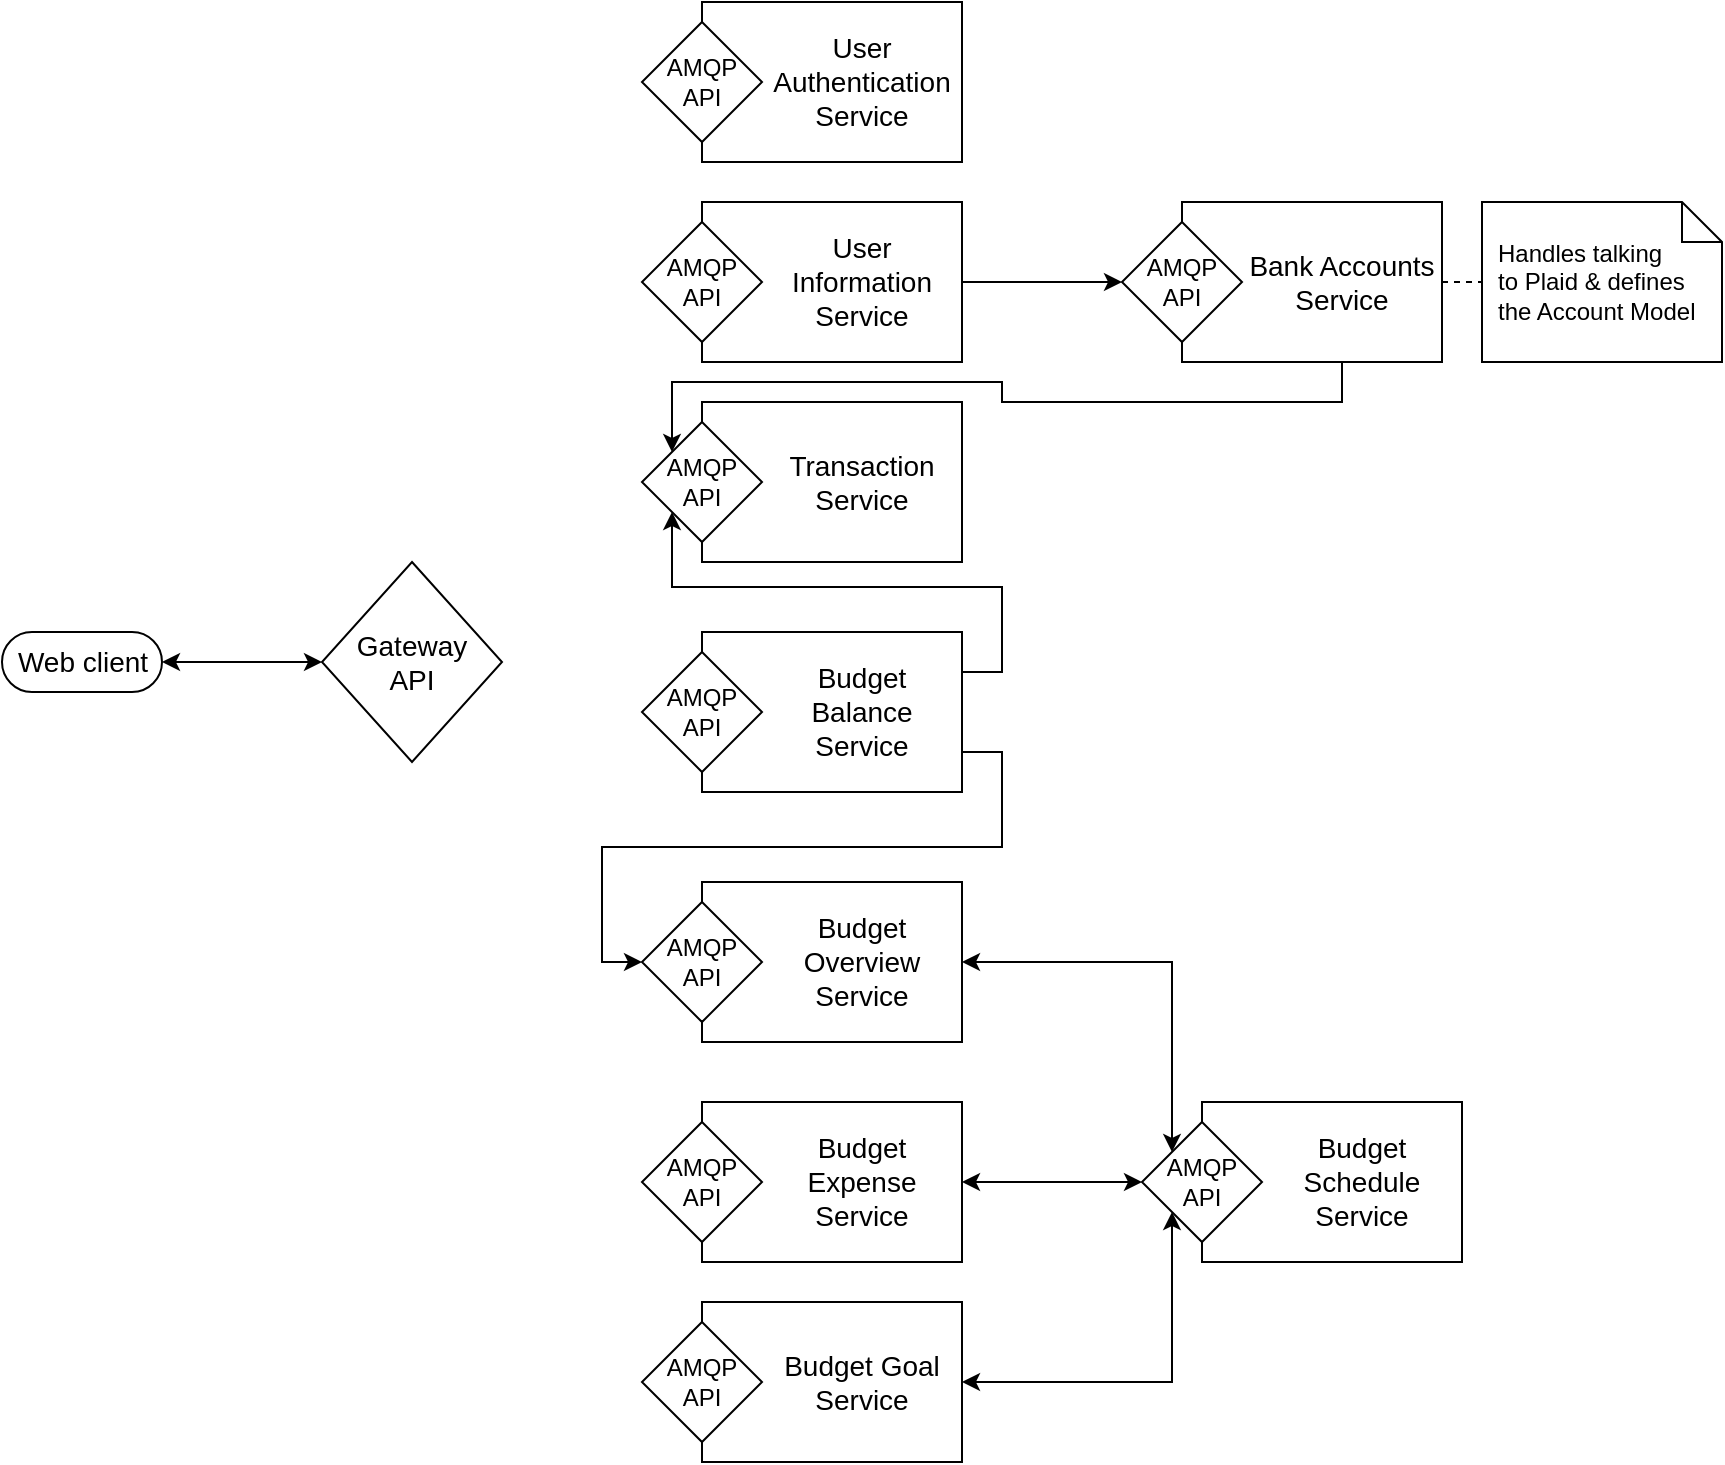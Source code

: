<mxfile version="14.1.9" type="github">
  <diagram name="Page-1" id="9f46799a-70d6-7492-0946-bef42562c5a5">
    <mxGraphModel dx="942" dy="672" grid="1" gridSize="10" guides="1" tooltips="1" connect="1" arrows="1" fold="1" page="1" pageScale="1" pageWidth="1100" pageHeight="850" background="#ffffff" math="0" shadow="0">
      <root>
        <mxCell id="0" />
        <mxCell id="1" parent="0" />
        <mxCell id="WWAp1A02eeEXavUCdxNv-16" value="" style="edgeStyle=orthogonalEdgeStyle;rounded=0;orthogonalLoop=1;jettySize=auto;html=1;startArrow=classic;startFill=1;" parent="1" source="WWAp1A02eeEXavUCdxNv-14" target="WWAp1A02eeEXavUCdxNv-15" edge="1">
          <mxGeometry relative="1" as="geometry" />
        </mxCell>
        <mxCell id="WWAp1A02eeEXavUCdxNv-14" value="&lt;div style=&quot;font-size: 14px;&quot;&gt;Web client&lt;/div&gt;" style="html=1;dashed=0;whitespace=wrap;shape=mxgraph.dfd.start;fontSize=14;" parent="1" vertex="1">
          <mxGeometry x="50" y="345" width="80" height="30" as="geometry" />
        </mxCell>
        <mxCell id="WWAp1A02eeEXavUCdxNv-15" value="&lt;div style=&quot;font-size: 14px;&quot;&gt;Gateway&lt;/div&gt;&lt;div style=&quot;font-size: 14px;&quot;&gt;API&lt;/div&gt;" style="shape=rhombus;html=1;dashed=0;whitespace=wrap;perimeter=rhombusPerimeter;whiteSpace=wrap;fontSize=14;" parent="1" vertex="1">
          <mxGeometry x="210" y="310" width="90" height="100" as="geometry" />
        </mxCell>
        <mxCell id="WWAp1A02eeEXavUCdxNv-20" value="" style="group" parent="1" vertex="1" connectable="0">
          <mxGeometry x="370" y="30" width="160" height="80" as="geometry" />
        </mxCell>
        <mxCell id="WWAp1A02eeEXavUCdxNv-17" value="" style="html=1;dashed=0;whitespace=wrap;whiteSpace=wrap;" parent="WWAp1A02eeEXavUCdxNv-20" vertex="1">
          <mxGeometry x="30" width="130" height="80" as="geometry" />
        </mxCell>
        <mxCell id="WWAp1A02eeEXavUCdxNv-18" value="&lt;div&gt;AMQP &lt;br&gt;&lt;/div&gt;&lt;div&gt;API&lt;/div&gt;" style="shape=rhombus;html=1;dashed=0;whitespace=wrap;perimeter=rhombusPerimeter;whiteSpace=wrap;fontSize=12;" parent="WWAp1A02eeEXavUCdxNv-20" vertex="1">
          <mxGeometry y="10" width="60" height="60" as="geometry" />
        </mxCell>
        <mxCell id="WWAp1A02eeEXavUCdxNv-19" value="User Authentication Service" style="text;html=1;strokeColor=none;fillColor=none;align=center;verticalAlign=middle;whiteSpace=wrap;rounded=0;dashed=1;fontSize=14;" parent="WWAp1A02eeEXavUCdxNv-20" vertex="1">
          <mxGeometry x="60" width="100" height="80" as="geometry" />
        </mxCell>
        <mxCell id="WWAp1A02eeEXavUCdxNv-21" value="" style="group" parent="1" vertex="1" connectable="0">
          <mxGeometry x="370" y="130" width="160" height="80" as="geometry" />
        </mxCell>
        <mxCell id="WWAp1A02eeEXavUCdxNv-22" value="" style="html=1;dashed=0;whitespace=wrap;whiteSpace=wrap;" parent="WWAp1A02eeEXavUCdxNv-21" vertex="1">
          <mxGeometry x="30" width="130" height="80" as="geometry" />
        </mxCell>
        <mxCell id="WWAp1A02eeEXavUCdxNv-23" value="&lt;div&gt;AMQP &lt;br&gt;&lt;/div&gt;&lt;div&gt;API&lt;/div&gt;" style="shape=rhombus;html=1;dashed=0;whitespace=wrap;perimeter=rhombusPerimeter;whiteSpace=wrap;fontSize=12;" parent="WWAp1A02eeEXavUCdxNv-21" vertex="1">
          <mxGeometry y="10" width="60" height="60" as="geometry" />
        </mxCell>
        <mxCell id="WWAp1A02eeEXavUCdxNv-24" value="User Information Service" style="text;html=1;strokeColor=none;fillColor=none;align=center;verticalAlign=middle;whiteSpace=wrap;rounded=0;dashed=1;fontSize=14;" parent="WWAp1A02eeEXavUCdxNv-21" vertex="1">
          <mxGeometry x="60" width="100" height="80" as="geometry" />
        </mxCell>
        <mxCell id="WWAp1A02eeEXavUCdxNv-25" value="" style="group" parent="1" vertex="1" connectable="0">
          <mxGeometry x="610" y="130" width="160" height="80" as="geometry" />
        </mxCell>
        <mxCell id="WWAp1A02eeEXavUCdxNv-26" value="" style="html=1;dashed=0;whitespace=wrap;whiteSpace=wrap;" parent="WWAp1A02eeEXavUCdxNv-25" vertex="1">
          <mxGeometry x="30" width="130" height="80" as="geometry" />
        </mxCell>
        <mxCell id="WWAp1A02eeEXavUCdxNv-27" value="&lt;div&gt;AMQP &lt;br&gt;&lt;/div&gt;&lt;div&gt;API&lt;/div&gt;" style="shape=rhombus;html=1;dashed=0;whitespace=wrap;perimeter=rhombusPerimeter;whiteSpace=wrap;fontSize=12;" parent="WWAp1A02eeEXavUCdxNv-25" vertex="1">
          <mxGeometry y="10" width="60" height="60" as="geometry" />
        </mxCell>
        <mxCell id="WWAp1A02eeEXavUCdxNv-28" value="Bank Accounts Service" style="text;html=1;strokeColor=none;fillColor=none;align=center;verticalAlign=middle;whiteSpace=wrap;rounded=0;dashed=1;fontSize=14;" parent="WWAp1A02eeEXavUCdxNv-25" vertex="1">
          <mxGeometry x="60" width="100" height="80" as="geometry" />
        </mxCell>
        <mxCell id="WWAp1A02eeEXavUCdxNv-29" value="" style="group" parent="1" vertex="1" connectable="0">
          <mxGeometry x="370" y="230" width="160" height="80" as="geometry" />
        </mxCell>
        <mxCell id="WWAp1A02eeEXavUCdxNv-30" value="" style="html=1;dashed=0;whitespace=wrap;whiteSpace=wrap;" parent="WWAp1A02eeEXavUCdxNv-29" vertex="1">
          <mxGeometry x="30" width="130" height="80" as="geometry" />
        </mxCell>
        <mxCell id="WWAp1A02eeEXavUCdxNv-31" value="&lt;div&gt;AMQP &lt;br&gt;&lt;/div&gt;&lt;div&gt;API&lt;/div&gt;" style="shape=rhombus;html=1;dashed=0;whitespace=wrap;perimeter=rhombusPerimeter;whiteSpace=wrap;fontSize=12;" parent="WWAp1A02eeEXavUCdxNv-29" vertex="1">
          <mxGeometry y="10" width="60" height="60" as="geometry" />
        </mxCell>
        <mxCell id="WWAp1A02eeEXavUCdxNv-32" value="Transaction Service" style="text;html=1;strokeColor=none;fillColor=none;align=center;verticalAlign=middle;whiteSpace=wrap;rounded=0;dashed=1;fontSize=14;" parent="WWAp1A02eeEXavUCdxNv-29" vertex="1">
          <mxGeometry x="60" width="100" height="80" as="geometry" />
        </mxCell>
        <mxCell id="ln_ZyMrxEjAvicW-0nf5-1" value="&lt;div&gt;Handles talking &lt;br&gt;&lt;/div&gt;&lt;div&gt;to Plaid &amp;amp; defines the Account Model&lt;/div&gt;" style="shape=note;size=20;whiteSpace=wrap;html=1;align=left;spacing=8;" vertex="1" parent="1">
          <mxGeometry x="790" y="130" width="120" height="80" as="geometry" />
        </mxCell>
        <mxCell id="ln_ZyMrxEjAvicW-0nf5-3" value="" style="endArrow=none;dashed=1;html=1;entryX=0;entryY=0.5;entryDx=0;entryDy=0;entryPerimeter=0;" edge="1" parent="1" source="WWAp1A02eeEXavUCdxNv-28" target="ln_ZyMrxEjAvicW-0nf5-1">
          <mxGeometry width="50" height="50" relative="1" as="geometry">
            <mxPoint x="160" y="90" as="sourcePoint" />
            <mxPoint x="970.711" y="500" as="targetPoint" />
          </mxGeometry>
        </mxCell>
        <mxCell id="ln_ZyMrxEjAvicW-0nf5-4" value="" style="group" vertex="1" connectable="0" parent="1">
          <mxGeometry x="620" y="580" width="160" height="80" as="geometry" />
        </mxCell>
        <mxCell id="ln_ZyMrxEjAvicW-0nf5-5" value="" style="html=1;dashed=0;whitespace=wrap;whiteSpace=wrap;" vertex="1" parent="ln_ZyMrxEjAvicW-0nf5-4">
          <mxGeometry x="30" width="130" height="80" as="geometry" />
        </mxCell>
        <mxCell id="ln_ZyMrxEjAvicW-0nf5-6" value="&lt;div&gt;AMQP &lt;br&gt;&lt;/div&gt;&lt;div&gt;API&lt;/div&gt;" style="shape=rhombus;html=1;dashed=0;whitespace=wrap;perimeter=rhombusPerimeter;whiteSpace=wrap;fontSize=12;" vertex="1" parent="ln_ZyMrxEjAvicW-0nf5-4">
          <mxGeometry y="10" width="60" height="60" as="geometry" />
        </mxCell>
        <mxCell id="ln_ZyMrxEjAvicW-0nf5-7" value="Budget Schedule Service" style="text;html=1;strokeColor=none;fillColor=none;align=center;verticalAlign=middle;whiteSpace=wrap;rounded=0;dashed=1;fontSize=14;" vertex="1" parent="ln_ZyMrxEjAvicW-0nf5-4">
          <mxGeometry x="60" width="100" height="80" as="geometry" />
        </mxCell>
        <mxCell id="ln_ZyMrxEjAvicW-0nf5-8" value="" style="group" vertex="1" connectable="0" parent="1">
          <mxGeometry x="370" y="580" width="160" height="80" as="geometry" />
        </mxCell>
        <mxCell id="ln_ZyMrxEjAvicW-0nf5-9" value="" style="html=1;dashed=0;whitespace=wrap;whiteSpace=wrap;" vertex="1" parent="ln_ZyMrxEjAvicW-0nf5-8">
          <mxGeometry x="30" width="130" height="80" as="geometry" />
        </mxCell>
        <mxCell id="ln_ZyMrxEjAvicW-0nf5-10" value="&lt;div&gt;AMQP &lt;br&gt;&lt;/div&gt;&lt;div&gt;API&lt;/div&gt;" style="shape=rhombus;html=1;dashed=0;whitespace=wrap;perimeter=rhombusPerimeter;whiteSpace=wrap;fontSize=12;" vertex="1" parent="ln_ZyMrxEjAvicW-0nf5-8">
          <mxGeometry y="10" width="60" height="60" as="geometry" />
        </mxCell>
        <mxCell id="ln_ZyMrxEjAvicW-0nf5-11" value="Budget Expense Service" style="text;html=1;strokeColor=none;fillColor=none;align=center;verticalAlign=middle;whiteSpace=wrap;rounded=0;dashed=1;fontSize=14;" vertex="1" parent="ln_ZyMrxEjAvicW-0nf5-8">
          <mxGeometry x="60" width="100" height="80" as="geometry" />
        </mxCell>
        <mxCell id="ln_ZyMrxEjAvicW-0nf5-12" value="" style="group" vertex="1" connectable="0" parent="1">
          <mxGeometry x="370" y="680" width="160" height="80" as="geometry" />
        </mxCell>
        <mxCell id="ln_ZyMrxEjAvicW-0nf5-13" value="" style="html=1;dashed=0;whitespace=wrap;whiteSpace=wrap;" vertex="1" parent="ln_ZyMrxEjAvicW-0nf5-12">
          <mxGeometry x="30" width="130" height="80" as="geometry" />
        </mxCell>
        <mxCell id="ln_ZyMrxEjAvicW-0nf5-14" value="&lt;div&gt;AMQP &lt;br&gt;&lt;/div&gt;&lt;div&gt;API&lt;/div&gt;" style="shape=rhombus;html=1;dashed=0;whitespace=wrap;perimeter=rhombusPerimeter;whiteSpace=wrap;fontSize=12;" vertex="1" parent="ln_ZyMrxEjAvicW-0nf5-12">
          <mxGeometry y="10" width="60" height="60" as="geometry" />
        </mxCell>
        <mxCell id="ln_ZyMrxEjAvicW-0nf5-15" value="Budget Goal Service" style="text;html=1;strokeColor=none;fillColor=none;align=center;verticalAlign=middle;whiteSpace=wrap;rounded=0;dashed=1;fontSize=14;" vertex="1" parent="ln_ZyMrxEjAvicW-0nf5-12">
          <mxGeometry x="60" width="100" height="80" as="geometry" />
        </mxCell>
        <mxCell id="ln_ZyMrxEjAvicW-0nf5-20" value="" style="group" vertex="1" connectable="0" parent="1">
          <mxGeometry x="370" y="345" width="160" height="80" as="geometry" />
        </mxCell>
        <mxCell id="ln_ZyMrxEjAvicW-0nf5-21" value="" style="html=1;dashed=0;whitespace=wrap;whiteSpace=wrap;" vertex="1" parent="ln_ZyMrxEjAvicW-0nf5-20">
          <mxGeometry x="30" width="130" height="80" as="geometry" />
        </mxCell>
        <mxCell id="ln_ZyMrxEjAvicW-0nf5-22" value="&lt;div&gt;AMQP &lt;br&gt;&lt;/div&gt;&lt;div&gt;API&lt;/div&gt;" style="shape=rhombus;html=1;dashed=0;whitespace=wrap;perimeter=rhombusPerimeter;whiteSpace=wrap;fontSize=12;" vertex="1" parent="ln_ZyMrxEjAvicW-0nf5-20">
          <mxGeometry y="10" width="60" height="60" as="geometry" />
        </mxCell>
        <mxCell id="ln_ZyMrxEjAvicW-0nf5-23" value="Budget Balance Service" style="text;html=1;strokeColor=none;fillColor=none;align=center;verticalAlign=middle;whiteSpace=wrap;rounded=0;dashed=1;fontSize=14;" vertex="1" parent="ln_ZyMrxEjAvicW-0nf5-20">
          <mxGeometry x="60" width="100" height="80" as="geometry" />
        </mxCell>
        <mxCell id="ln_ZyMrxEjAvicW-0nf5-24" value="" style="group" vertex="1" connectable="0" parent="1">
          <mxGeometry x="370" y="470" width="160" height="80" as="geometry" />
        </mxCell>
        <mxCell id="ln_ZyMrxEjAvicW-0nf5-25" value="" style="html=1;dashed=0;whitespace=wrap;whiteSpace=wrap;" vertex="1" parent="ln_ZyMrxEjAvicW-0nf5-24">
          <mxGeometry x="30" width="130" height="80" as="geometry" />
        </mxCell>
        <mxCell id="ln_ZyMrxEjAvicW-0nf5-26" value="&lt;div&gt;AMQP &lt;br&gt;&lt;/div&gt;&lt;div&gt;API&lt;/div&gt;" style="shape=rhombus;html=1;dashed=0;whitespace=wrap;perimeter=rhombusPerimeter;whiteSpace=wrap;fontSize=12;" vertex="1" parent="ln_ZyMrxEjAvicW-0nf5-24">
          <mxGeometry y="10" width="60" height="60" as="geometry" />
        </mxCell>
        <mxCell id="ln_ZyMrxEjAvicW-0nf5-27" value="Budget Overview Service" style="text;html=1;strokeColor=none;fillColor=none;align=center;verticalAlign=middle;whiteSpace=wrap;rounded=0;dashed=1;fontSize=14;" vertex="1" parent="ln_ZyMrxEjAvicW-0nf5-24">
          <mxGeometry x="60" width="100" height="80" as="geometry" />
        </mxCell>
        <mxCell id="ln_ZyMrxEjAvicW-0nf5-30" style="edgeStyle=orthogonalEdgeStyle;rounded=0;orthogonalLoop=1;jettySize=auto;html=1;exitX=1;exitY=0.5;exitDx=0;exitDy=0;entryX=0;entryY=0;entryDx=0;entryDy=0;startArrow=classic;startFill=1;" edge="1" parent="1" source="ln_ZyMrxEjAvicW-0nf5-27" target="ln_ZyMrxEjAvicW-0nf5-6">
          <mxGeometry relative="1" as="geometry" />
        </mxCell>
        <mxCell id="ln_ZyMrxEjAvicW-0nf5-31" style="edgeStyle=orthogonalEdgeStyle;rounded=0;orthogonalLoop=1;jettySize=auto;html=1;exitX=1;exitY=0.5;exitDx=0;exitDy=0;entryX=0;entryY=0.5;entryDx=0;entryDy=0;startArrow=classic;startFill=1;" edge="1" parent="1" source="ln_ZyMrxEjAvicW-0nf5-11" target="ln_ZyMrxEjAvicW-0nf5-6">
          <mxGeometry relative="1" as="geometry" />
        </mxCell>
        <mxCell id="ln_ZyMrxEjAvicW-0nf5-32" style="edgeStyle=orthogonalEdgeStyle;rounded=0;orthogonalLoop=1;jettySize=auto;html=1;exitX=1;exitY=0.5;exitDx=0;exitDy=0;entryX=0;entryY=1;entryDx=0;entryDy=0;startArrow=classic;startFill=1;" edge="1" parent="1" source="ln_ZyMrxEjAvicW-0nf5-15" target="ln_ZyMrxEjAvicW-0nf5-6">
          <mxGeometry relative="1" as="geometry" />
        </mxCell>
        <mxCell id="ln_ZyMrxEjAvicW-0nf5-33" style="edgeStyle=orthogonalEdgeStyle;rounded=0;orthogonalLoop=1;jettySize=auto;html=1;exitX=1;exitY=0.75;exitDx=0;exitDy=0;entryX=0;entryY=0.5;entryDx=0;entryDy=0;" edge="1" parent="1" source="ln_ZyMrxEjAvicW-0nf5-23" target="ln_ZyMrxEjAvicW-0nf5-26">
          <mxGeometry relative="1" as="geometry" />
        </mxCell>
        <mxCell id="ln_ZyMrxEjAvicW-0nf5-34" style="edgeStyle=orthogonalEdgeStyle;rounded=0;orthogonalLoop=1;jettySize=auto;html=1;exitX=1;exitY=0.25;exitDx=0;exitDy=0;entryX=0;entryY=1;entryDx=0;entryDy=0;" edge="1" parent="1" source="ln_ZyMrxEjAvicW-0nf5-23" target="WWAp1A02eeEXavUCdxNv-31">
          <mxGeometry relative="1" as="geometry" />
        </mxCell>
        <mxCell id="ln_ZyMrxEjAvicW-0nf5-35" style="edgeStyle=orthogonalEdgeStyle;rounded=0;orthogonalLoop=1;jettySize=auto;html=1;exitX=0.5;exitY=1;exitDx=0;exitDy=0;entryX=0;entryY=0;entryDx=0;entryDy=0;" edge="1" parent="1" source="WWAp1A02eeEXavUCdxNv-28" target="WWAp1A02eeEXavUCdxNv-31">
          <mxGeometry relative="1" as="geometry" />
        </mxCell>
        <mxCell id="ln_ZyMrxEjAvicW-0nf5-36" style="edgeStyle=orthogonalEdgeStyle;rounded=0;orthogonalLoop=1;jettySize=auto;html=1;exitX=1;exitY=0.5;exitDx=0;exitDy=0;entryX=0;entryY=0.5;entryDx=0;entryDy=0;" edge="1" parent="1" source="WWAp1A02eeEXavUCdxNv-24" target="WWAp1A02eeEXavUCdxNv-27">
          <mxGeometry relative="1" as="geometry" />
        </mxCell>
      </root>
    </mxGraphModel>
  </diagram>
</mxfile>
